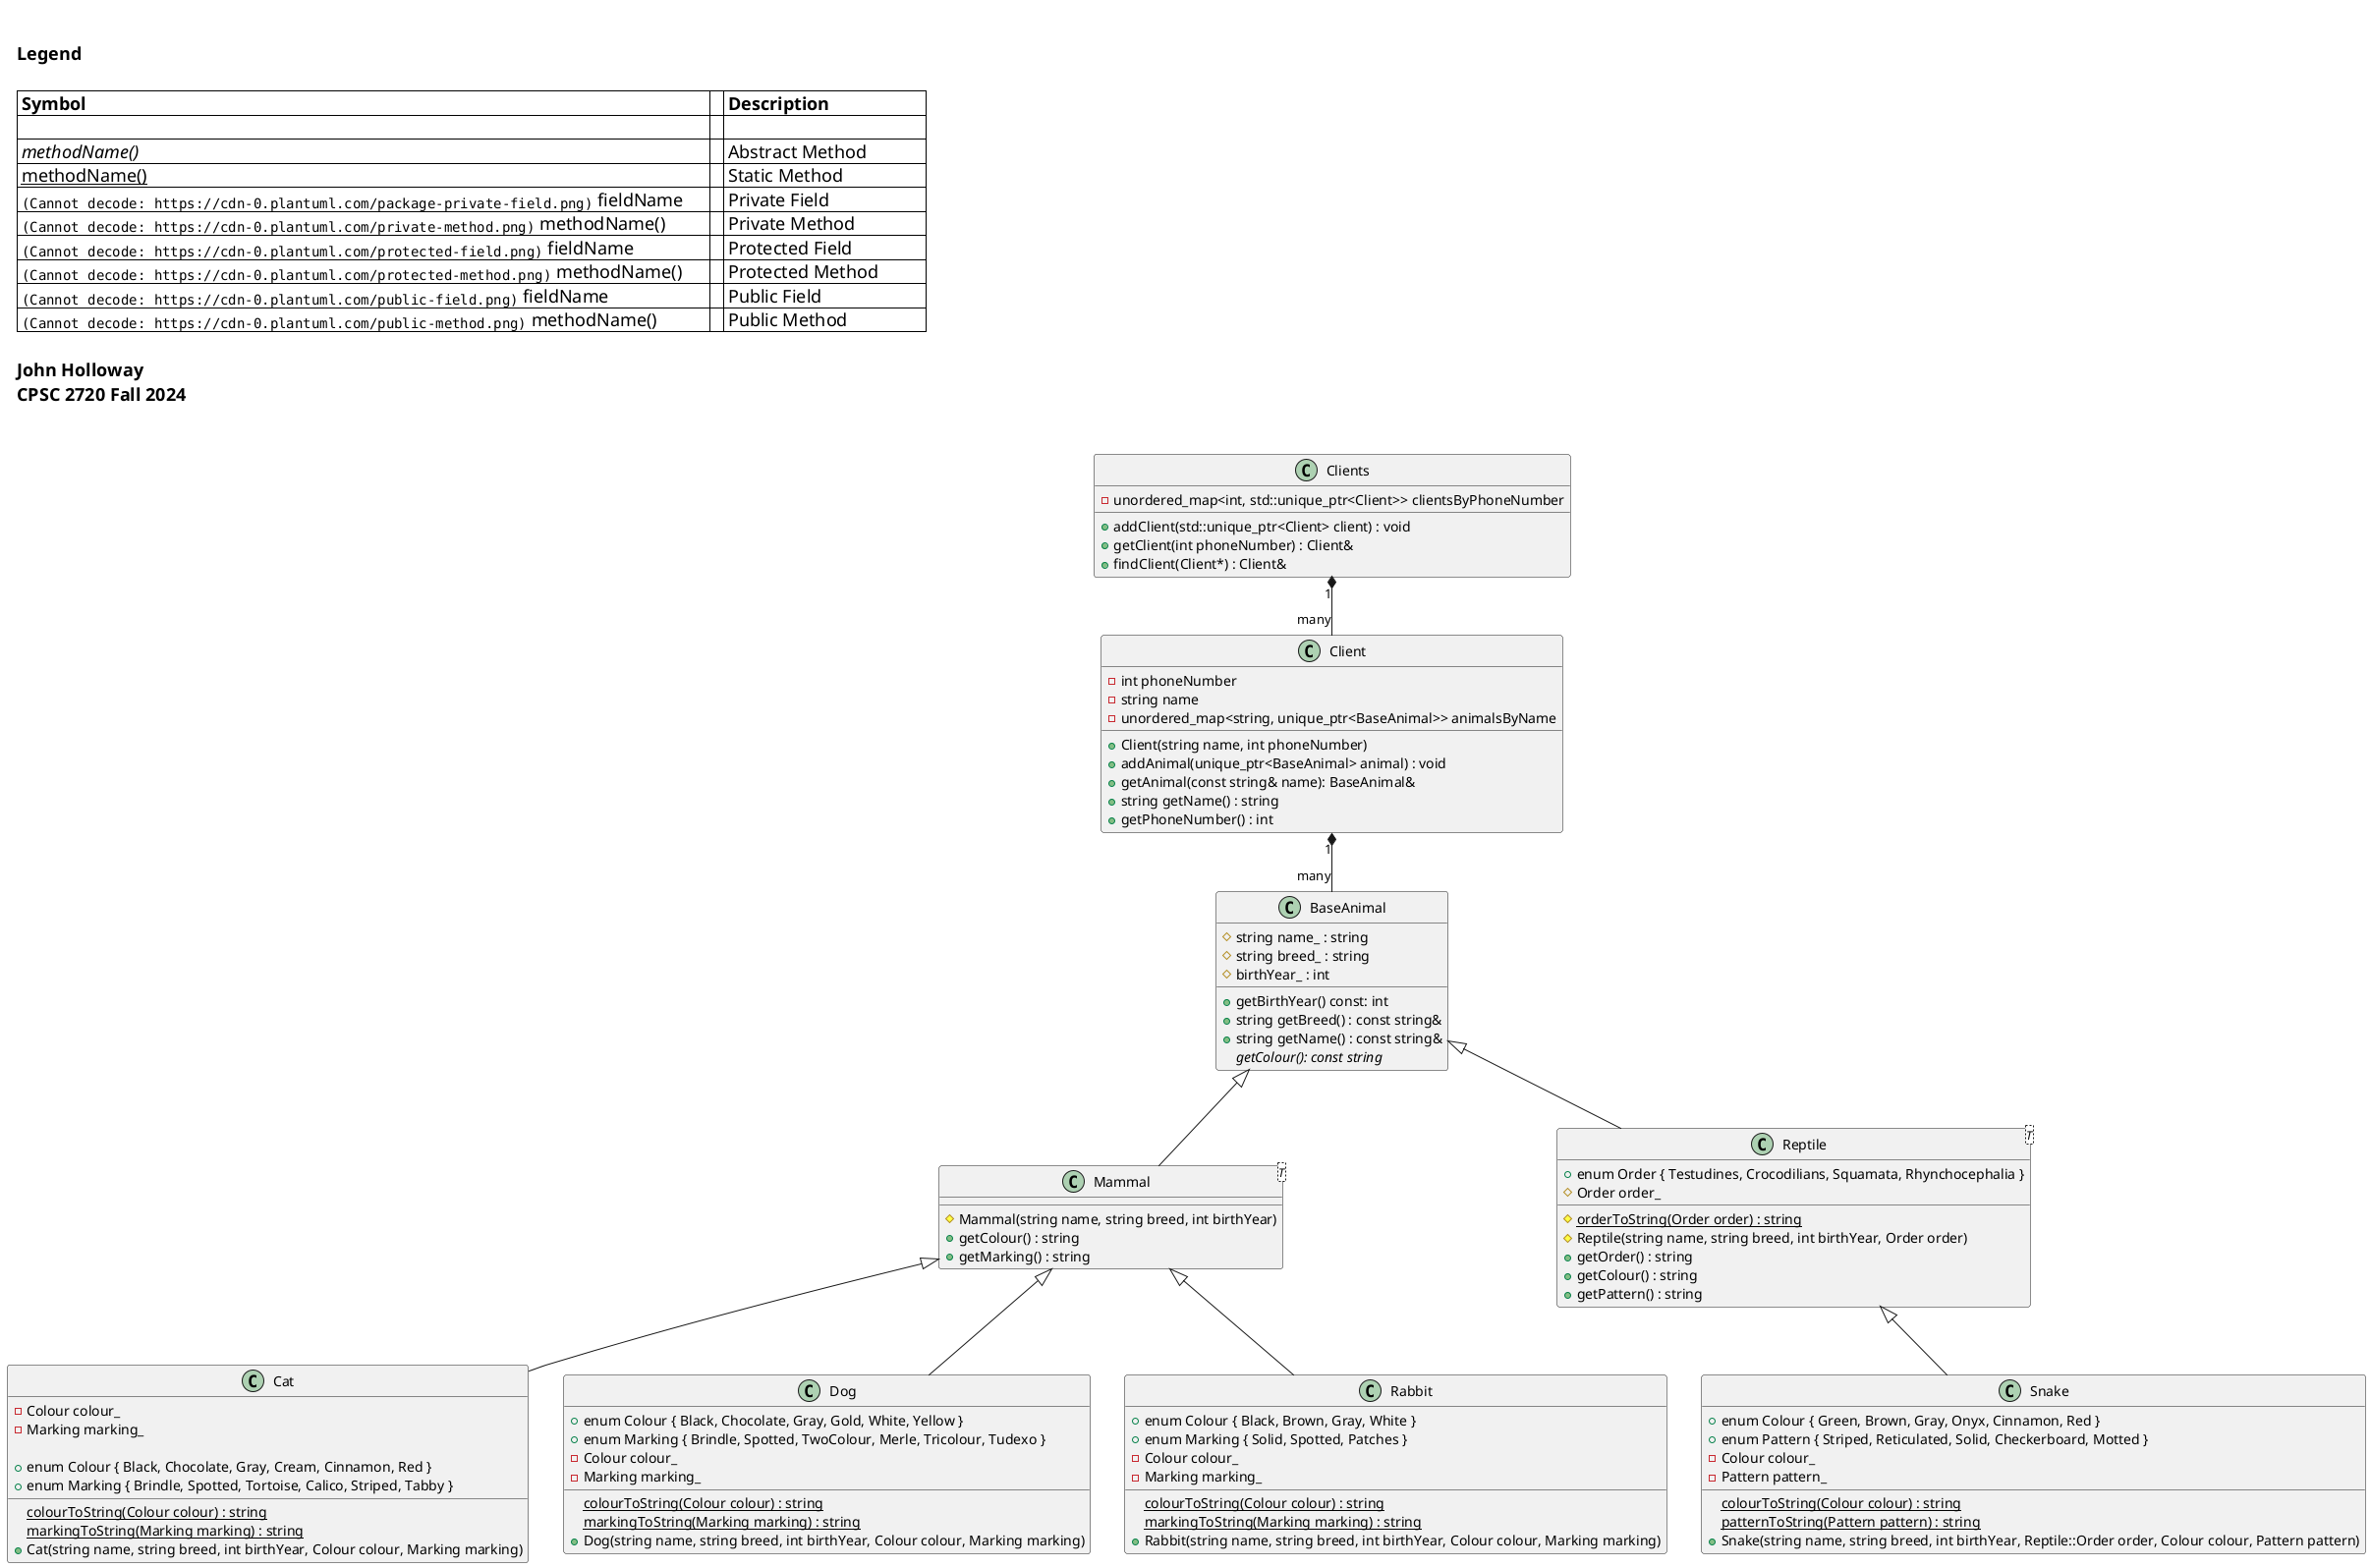 @startuml

skinparam legendBorderThickness 0
skinparam legendBackgroundColor White
skinparam legendFontSize 18
skinparam legendPadding 8

legend top left

**Legend**

| **Symbol**                     |   | **Description**              |
|                                |   |                             |
| //methodName()//               |   | Abstract Method             |
| __methodName()__               |   | Static Method               |
| <img:https://cdn-0.plantuml.com/package-private-field.png> fieldName    |   | Private Field             |
| <img:https://cdn-0.plantuml.com/private-method.png> methodName()        |   | Private Method            |
| <img:https://cdn-0.plantuml.com/protected-field.png> fieldName          |   | Protected Field           |
| <img:https://cdn-0.plantuml.com/protected-method.png> methodName()      |   | Protected Method          |
| <img:https://cdn-0.plantuml.com/public-field.png> fieldName             |   | Public Field              |
| <img:https://cdn-0.plantuml.com/public-method.png> methodName()         |   | Public Method             |

**John Holloway**
**CPSC 2720 Fall 2024**

end legend

' BaseAnimal class
class BaseAnimal {
    # string name_ : string
    # string breed_ : string
    # birthYear_ : int
    + getBirthYear() const: int
    + string getBreed() : const string&
    + string getName() : const string&
    {abstract} getColour(): const string

}

' Mammal class (templated)
class Mammal<T> {
    # Mammal(string name, string breed, int birthYear)
    + getColour() : string
    + getMarking() : string
}

BaseAnimal <|-- Mammal

' Cat class
class Cat {
    {static}  colourToString(Colour colour) : string
    {static} markingToString(Marking marking) : string
    -Colour colour_
    -Marking marking_

    + enum Colour { Black, Chocolate, Gray, Cream, Cinnamon, Red }
    + enum Marking { Brindle, Spotted, Tortoise, Calico, Striped, Tabby }

    + Cat(string name, string breed, int birthYear, Colour colour, Marking marking)
}

Mammal <|-- Cat

' Dog class
class Dog {
    {static} colourToString(Colour colour) : string
    {static} markingToString(Marking marking) : string

    + enum Colour { Black, Chocolate, Gray, Gold, White, Yellow }
    + enum Marking { Brindle, Spotted, TwoColour, Merle, Tricolour, Tudexo }
    -Colour colour_
    -Marking marking_

    + Dog(string name, string breed, int birthYear, Colour colour, Marking marking)
}

Mammal <|-- Dog

' Rabbit class
class Rabbit {
    {static} colourToString(Colour colour) : string
    {static} markingToString(Marking marking) : string

    + enum Colour { Black, Brown, Gray, White }
    + enum Marking { Solid, Spotted, Patches }
    -Colour colour_
    -Marking marking_

    + Rabbit(string name, string breed, int birthYear, Colour colour, Marking marking)
}

Mammal <|-- Rabbit

' Reptile class (templated)
class Reptile<T> {
    # {static} orderToString(Order order) : string

    + enum Order { Testudines, Crocodilians, Squamata, Rhynchocephalia }
    # Order order_

    # Reptile(string name, string breed, int birthYear, Order order)
    + getOrder() : string
    + getColour() : string
    + getPattern() : string
}

BaseAnimal <|-- Reptile

' Snake class
class Snake {
      {static} colourToString(Colour colour) : string
      {static} patternToString(Pattern pattern) : string



    + enum Colour { Green, Brown, Gray, Onyx, Cinnamon, Red }
    + enum Pattern { Striped, Reticulated, Solid, Checkerboard, Motted }
    -Colour colour_
    -Pattern pattern_
    +Snake(string name, string breed, int birthYear, Reptile::Order order, Colour colour, Pattern pattern)
}

Reptile <|-- Snake

' Client class
class Client {
    - int phoneNumber
    - string name
    - unordered_map<string, unique_ptr<BaseAnimal>> animalsByName
    + Client(string name, int phoneNumber)
    + addAnimal(unique_ptr<BaseAnimal> animal) : void
    + getAnimal(const string& name): BaseAnimal&
    + string getName() : string
    + getPhoneNumber() : int
}

' Clients class
class Clients {
    - unordered_map<int, std::unique_ptr<Client>> clientsByPhoneNumber
    + addClient(std::unique_ptr<Client> client) : void
    + getClient(int phoneNumber) : Client&
    + findClient(Client*) : Client&
}


Clients "1" *-- "many" Client
Client "1" *-- "many" BaseAnimal



@enduml
